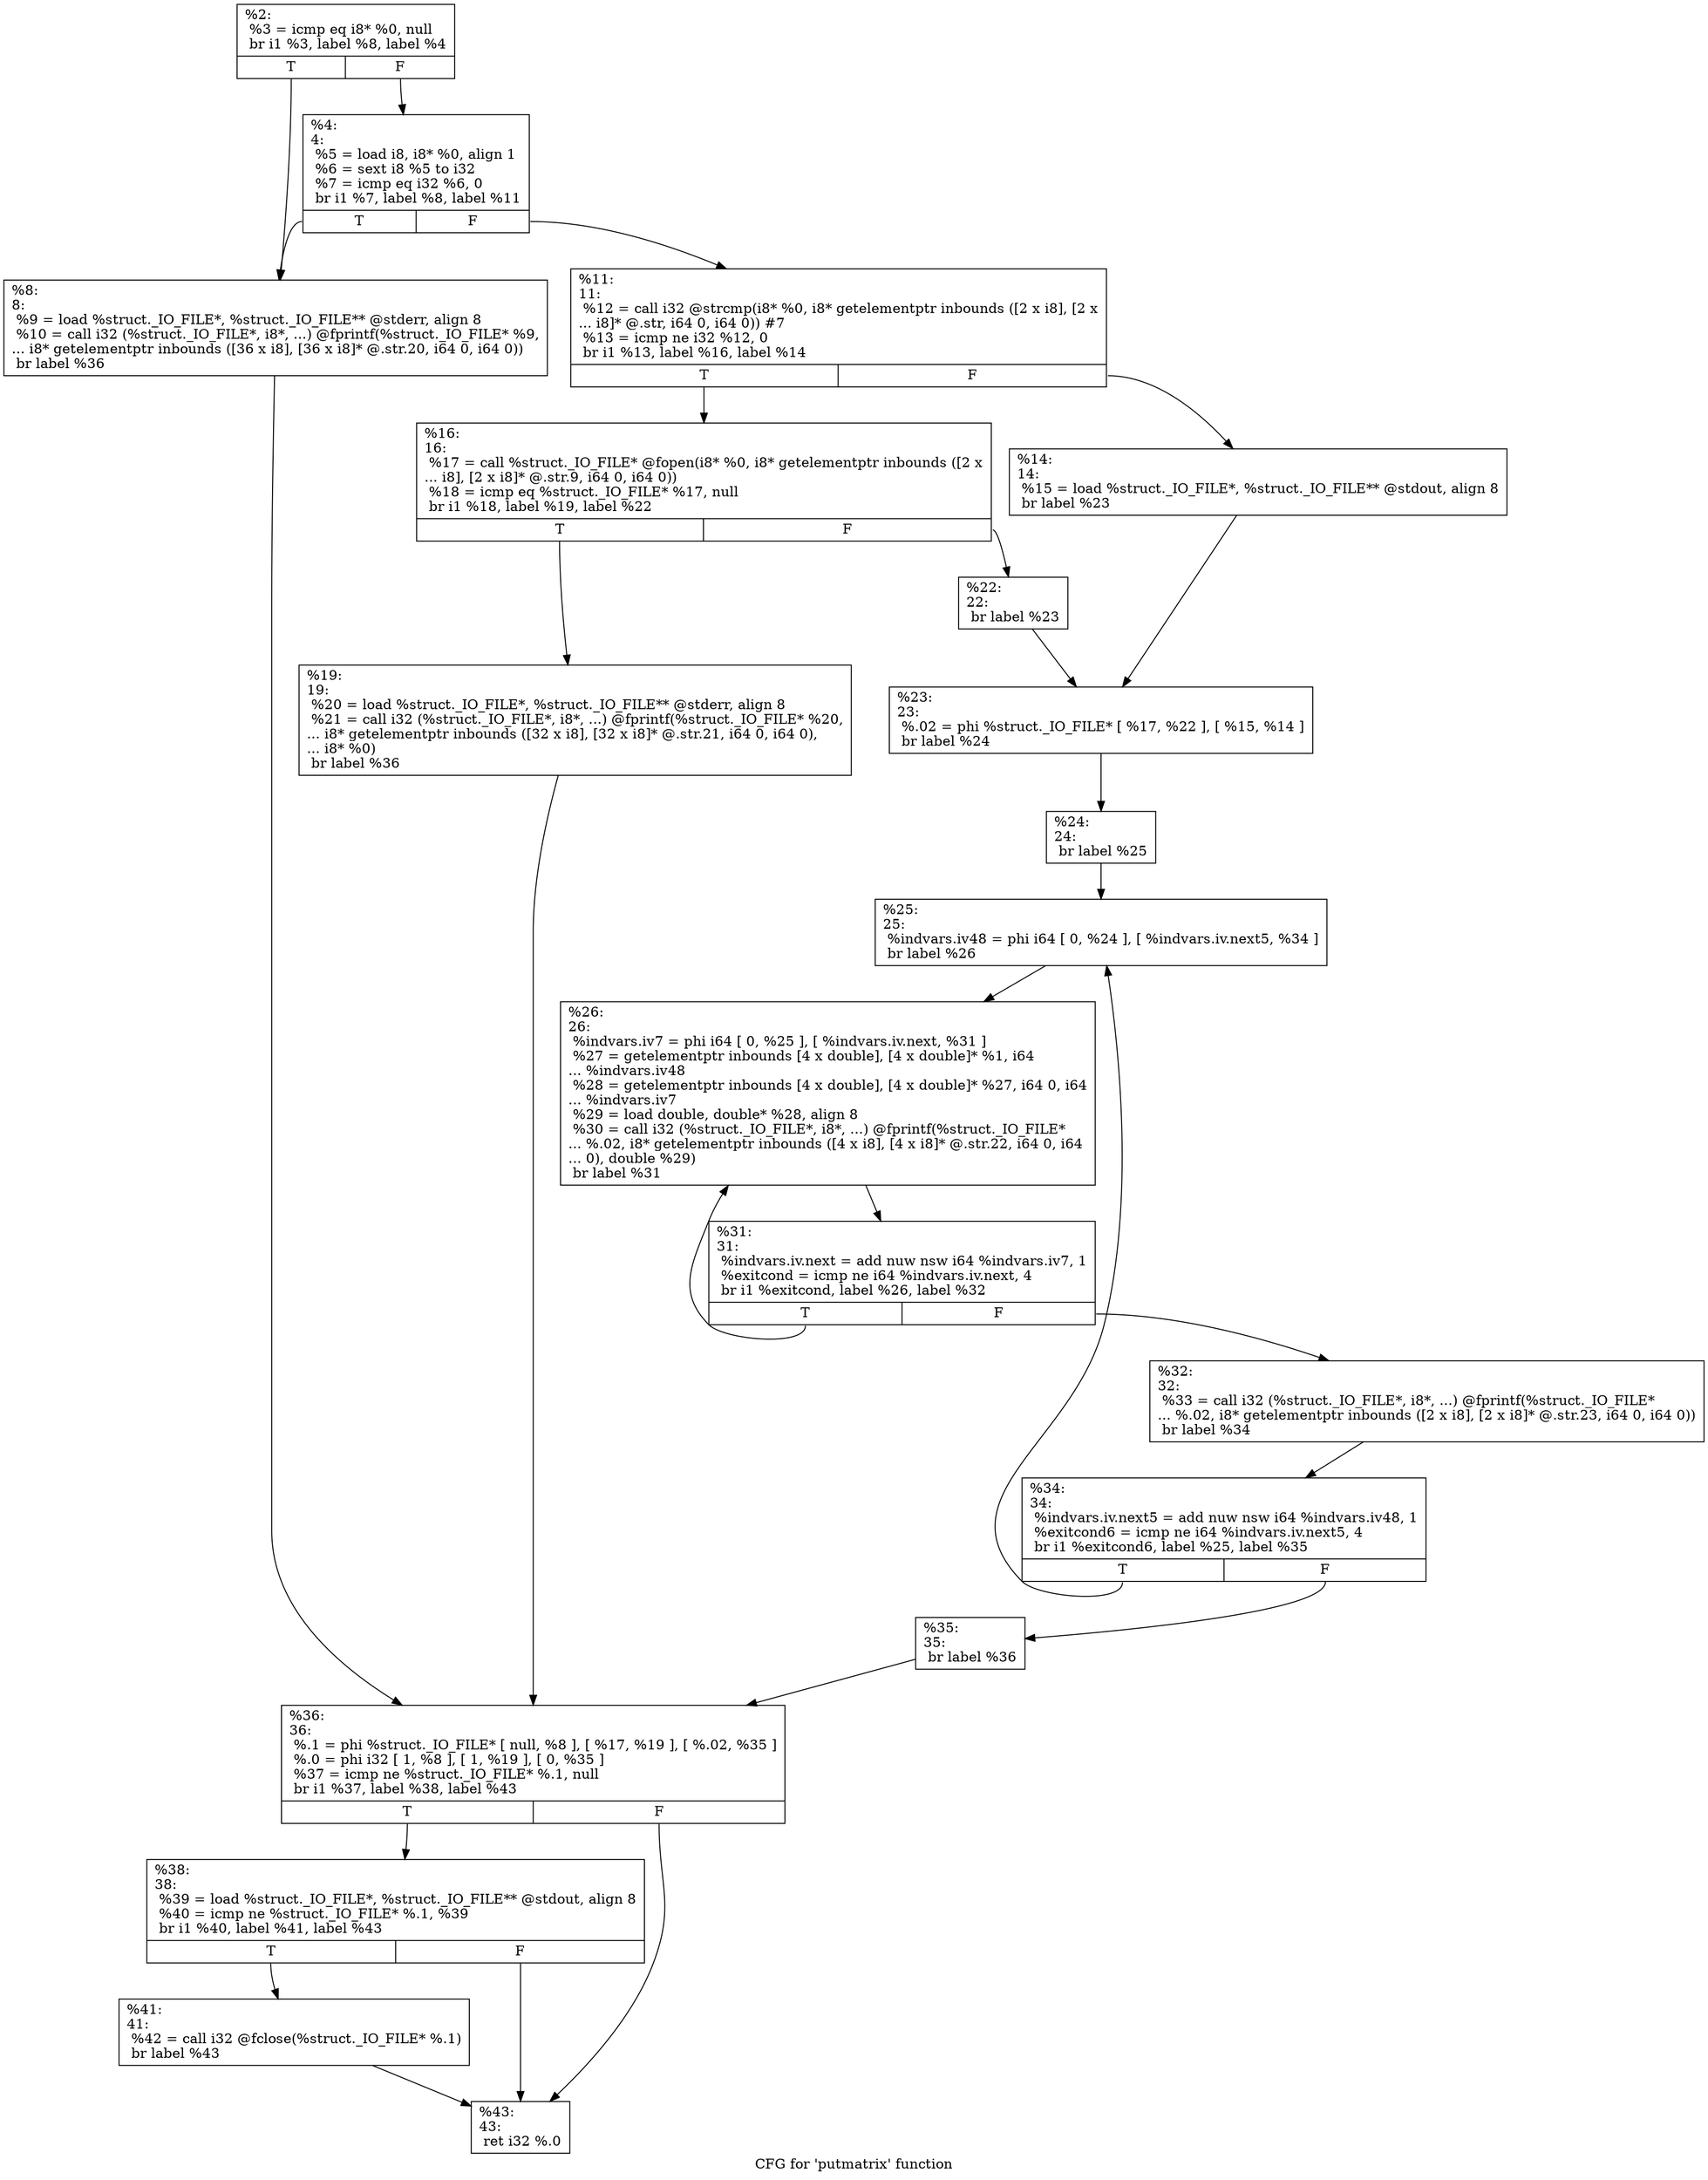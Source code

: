digraph "CFG for 'putmatrix' function" {
	label="CFG for 'putmatrix' function";

	Node0x15098a0 [shape=record,label="{%2:\l  %3 = icmp eq i8* %0, null\l  br i1 %3, label %8, label %4\l|{<s0>T|<s1>F}}"];
	Node0x15098a0:s0 -> Node0x1509990;
	Node0x15098a0:s1 -> Node0x15099e0;
	Node0x15099e0 [shape=record,label="{%4:\l4:                                                \l  %5 = load i8, i8* %0, align 1\l  %6 = sext i8 %5 to i32\l  %7 = icmp eq i32 %6, 0\l  br i1 %7, label %8, label %11\l|{<s0>T|<s1>F}}"];
	Node0x15099e0:s0 -> Node0x1509990;
	Node0x15099e0:s1 -> Node0x1509c40;
	Node0x1509990 [shape=record,label="{%8:\l8:                                                \l  %9 = load %struct._IO_FILE*, %struct._IO_FILE** @stderr, align 8\l  %10 = call i32 (%struct._IO_FILE*, i8*, ...) @fprintf(%struct._IO_FILE* %9,\l... i8* getelementptr inbounds ([36 x i8], [36 x i8]* @.str.20, i64 0, i64 0))\l  br label %36\l}"];
	Node0x1509990 -> Node0x1509f30;
	Node0x1509c40 [shape=record,label="{%11:\l11:                                               \l  %12 = call i32 @strcmp(i8* %0, i8* getelementptr inbounds ([2 x i8], [2 x\l... i8]* @.str, i64 0, i64 0)) #7\l  %13 = icmp ne i32 %12, 0\l  br i1 %13, label %16, label %14\l|{<s0>T|<s1>F}}"];
	Node0x1509c40:s0 -> Node0x150a160;
	Node0x1509c40:s1 -> Node0x150a1b0;
	Node0x150a1b0 [shape=record,label="{%14:\l14:                                               \l  %15 = load %struct._IO_FILE*, %struct._IO_FILE** @stdout, align 8\l  br label %23\l}"];
	Node0x150a1b0 -> Node0x150a2f0;
	Node0x150a160 [shape=record,label="{%16:\l16:                                               \l  %17 = call %struct._IO_FILE* @fopen(i8* %0, i8* getelementptr inbounds ([2 x\l... i8], [2 x i8]* @.str.9, i64 0, i64 0))\l  %18 = icmp eq %struct._IO_FILE* %17, null\l  br i1 %18, label %19, label %22\l|{<s0>T|<s1>F}}"];
	Node0x150a160:s0 -> Node0x150a500;
	Node0x150a160:s1 -> Node0x150a550;
	Node0x150a500 [shape=record,label="{%19:\l19:                                               \l  %20 = load %struct._IO_FILE*, %struct._IO_FILE** @stderr, align 8\l  %21 = call i32 (%struct._IO_FILE*, i8*, ...) @fprintf(%struct._IO_FILE* %20,\l... i8* getelementptr inbounds ([32 x i8], [32 x i8]* @.str.21, i64 0, i64 0),\l... i8* %0)\l  br label %36\l}"];
	Node0x150a500 -> Node0x1509f30;
	Node0x150a550 [shape=record,label="{%22:\l22:                                               \l  br label %23\l}"];
	Node0x150a550 -> Node0x150a2f0;
	Node0x150a2f0 [shape=record,label="{%23:\l23:                                               \l  %.02 = phi %struct._IO_FILE* [ %17, %22 ], [ %15, %14 ]\l  br label %24\l}"];
	Node0x150a2f0 -> Node0x150a9c0;
	Node0x150a9c0 [shape=record,label="{%24:\l24:                                               \l  br label %25\l}"];
	Node0x150a9c0 -> Node0x150aa70;
	Node0x150aa70 [shape=record,label="{%25:\l25:                                               \l  %indvars.iv48 = phi i64 [ 0, %24 ], [ %indvars.iv.next5, %34 ]\l  br label %26\l}"];
	Node0x150aa70 -> Node0x150acd0;
	Node0x150acd0 [shape=record,label="{%26:\l26:                                               \l  %indvars.iv7 = phi i64 [ 0, %25 ], [ %indvars.iv.next, %31 ]\l  %27 = getelementptr inbounds [4 x double], [4 x double]* %1, i64\l... %indvars.iv48\l  %28 = getelementptr inbounds [4 x double], [4 x double]* %27, i64 0, i64\l... %indvars.iv7\l  %29 = load double, double* %28, align 8\l  %30 = call i32 (%struct._IO_FILE*, i8*, ...) @fprintf(%struct._IO_FILE*\l... %.02, i8* getelementptr inbounds ([4 x i8], [4 x i8]* @.str.22, i64 0, i64\l... 0), double %29)\l  br label %31\l}"];
	Node0x150acd0 -> Node0x150ae40;
	Node0x150ae40 [shape=record,label="{%31:\l31:                                               \l  %indvars.iv.next = add nuw nsw i64 %indvars.iv7, 1\l  %exitcond = icmp ne i64 %indvars.iv.next, 4\l  br i1 %exitcond, label %26, label %32\l|{<s0>T|<s1>F}}"];
	Node0x150ae40:s0 -> Node0x150acd0;
	Node0x150ae40:s1 -> Node0x150b3c0;
	Node0x150b3c0 [shape=record,label="{%32:\l32:                                               \l  %33 = call i32 (%struct._IO_FILE*, i8*, ...) @fprintf(%struct._IO_FILE*\l... %.02, i8* getelementptr inbounds ([2 x i8], [2 x i8]* @.str.23, i64 0, i64 0))\l  br label %34\l}"];
	Node0x150b3c0 -> Node0x150abe0;
	Node0x150abe0 [shape=record,label="{%34:\l34:                                               \l  %indvars.iv.next5 = add nuw nsw i64 %indvars.iv48, 1\l  %exitcond6 = icmp ne i64 %indvars.iv.next5, 4\l  br i1 %exitcond6, label %25, label %35\l|{<s0>T|<s1>F}}"];
	Node0x150abe0:s0 -> Node0x150aa70;
	Node0x150abe0:s1 -> Node0x150b6d0;
	Node0x150b6d0 [shape=record,label="{%35:\l35:                                               \l  br label %36\l}"];
	Node0x150b6d0 -> Node0x1509f30;
	Node0x1509f30 [shape=record,label="{%36:\l36:                                               \l  %.1 = phi %struct._IO_FILE* [ null, %8 ], [ %17, %19 ], [ %.02, %35 ]\l  %.0 = phi i32 [ 1, %8 ], [ 1, %19 ], [ 0, %35 ]\l  %37 = icmp ne %struct._IO_FILE* %.1, null\l  br i1 %37, label %38, label %43\l|{<s0>T|<s1>F}}"];
	Node0x1509f30:s0 -> Node0x150b9a0;
	Node0x1509f30:s1 -> Node0x150b9f0;
	Node0x150b9a0 [shape=record,label="{%38:\l38:                                               \l  %39 = load %struct._IO_FILE*, %struct._IO_FILE** @stdout, align 8\l  %40 = icmp ne %struct._IO_FILE* %.1, %39\l  br i1 %40, label %41, label %43\l|{<s0>T|<s1>F}}"];
	Node0x150b9a0:s0 -> Node0x150bba0;
	Node0x150b9a0:s1 -> Node0x150b9f0;
	Node0x150bba0 [shape=record,label="{%41:\l41:                                               \l  %42 = call i32 @fclose(%struct._IO_FILE* %.1)\l  br label %43\l}"];
	Node0x150bba0 -> Node0x150b9f0;
	Node0x150b9f0 [shape=record,label="{%43:\l43:                                               \l  ret i32 %.0\l}"];
}
